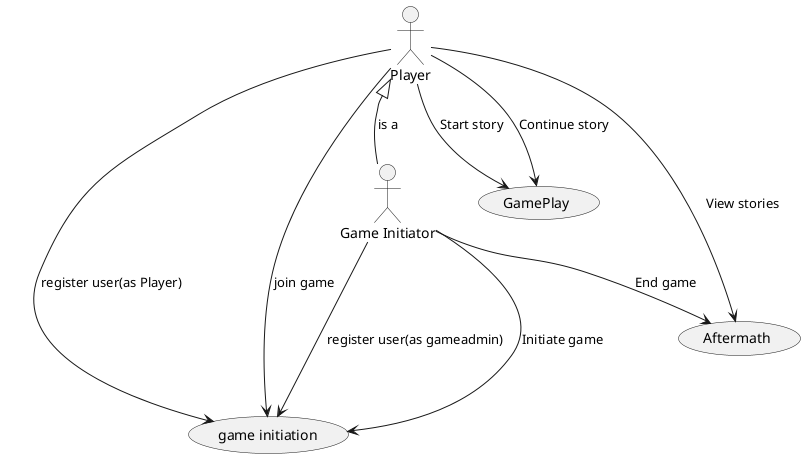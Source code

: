 @startuml

usecase GI as " game initiation
"
actor :Game Initiator: as GAdmin

Player <|-- GAdmin : is a
GAdmin---> GI : register user(as gameadmin)
GAdmin ---> GI : Initiate game
Player --> GI : register user(as Player)
Player --> GI: join game


(GamePlay)
Player --> GamePlay: Start story
Player --> GamePlay: Continue story



(Aftermath)

GAdmin --> Aftermath: End game
Player --> Aftermath: View stories



@enduml
